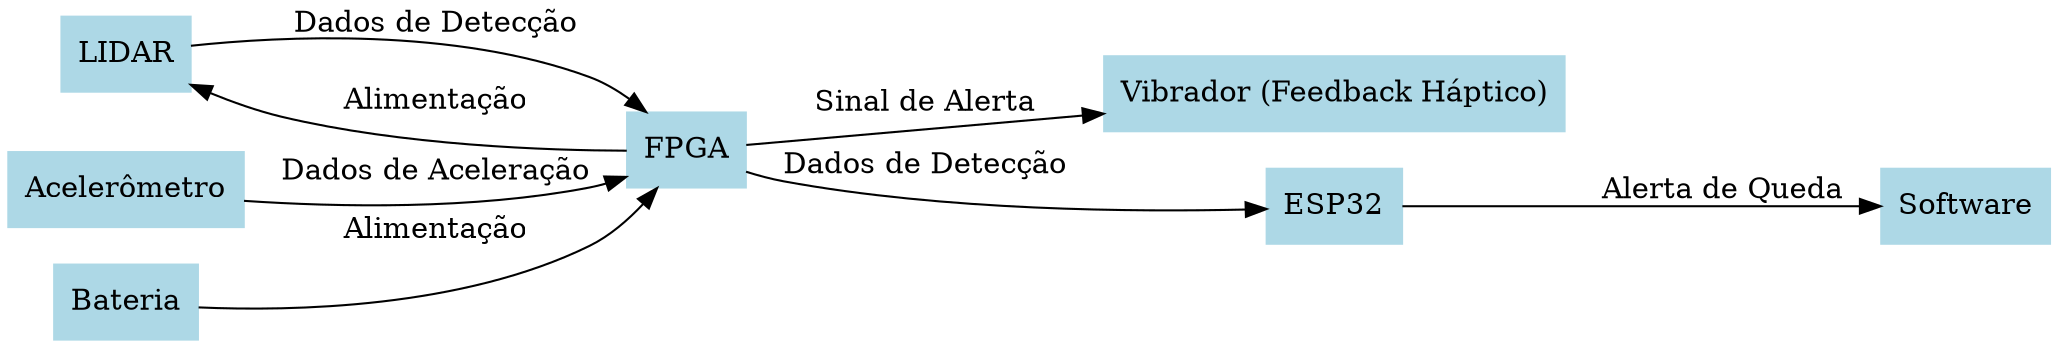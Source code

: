 digraph G {
    rankdir=LR;
    node [shape=box, style=filled, color=lightblue, border=2];

    // Componentes
    LIDAR [label="LIDAR"];
    FPGA [label="FPGA"];
    Vibrador [label="Vibrador (Feedback Háptico)"];
    ESP32 [label="ESP32"];
    Acelerometro [label="Acelerômetro"];
    Software [label="Software"];
    Bateria [label="Bateria"];

    // Conexões
    LIDAR -> FPGA [label="Dados de Detecção"];
    FPGA -> Vibrador [label="Sinal de Alerta"];
    FPGA -> ESP32 [label="Dados de Detecção"];
    ESP32 -> Software [label="Alerta de Queda"];
    Acelerometro -> FPGA [label="Dados de Aceleração"];
    Bateria -> FPGA [label="Alimentação"];
    FPGA -> LIDAR [label="Alimentação"];
}

